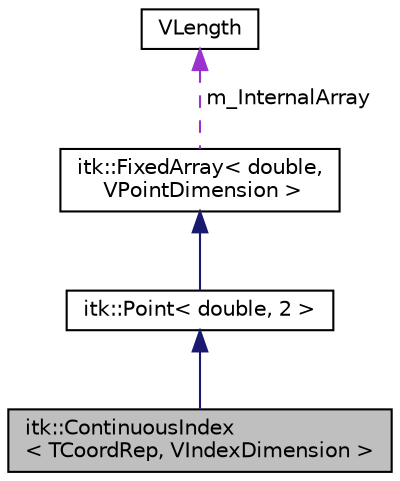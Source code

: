 digraph "itk::ContinuousIndex&lt; TCoordRep, VIndexDimension &gt;"
{
 // LATEX_PDF_SIZE
  edge [fontname="Helvetica",fontsize="10",labelfontname="Helvetica",labelfontsize="10"];
  node [fontname="Helvetica",fontsize="10",shape=record];
  Node1 [label="itk::ContinuousIndex\l\< TCoordRep, VIndexDimension \>",height=0.2,width=0.4,color="black", fillcolor="grey75", style="filled", fontcolor="black",tooltip="A templated class holding a point in n-Dimensional image space."];
  Node2 -> Node1 [dir="back",color="midnightblue",fontsize="10",style="solid",fontname="Helvetica"];
  Node2 [label="itk::Point\< double, 2 \>",height=0.2,width=0.4,color="black", fillcolor="white", style="filled",URL="$classitk_1_1Point.html",tooltip=" "];
  Node3 -> Node2 [dir="back",color="midnightblue",fontsize="10",style="solid",fontname="Helvetica"];
  Node3 [label="itk::FixedArray\< double,\l VPointDimension \>",height=0.2,width=0.4,color="black", fillcolor="white", style="filled",URL="$classitk_1_1FixedArray.html",tooltip=" "];
  Node4 -> Node3 [dir="back",color="darkorchid3",fontsize="10",style="dashed",label=" m_InternalArray" ,fontname="Helvetica"];
  Node4 [label="VLength",height=0.2,width=0.4,color="black", fillcolor="white", style="filled",URL="$classVLength.html",tooltip=" "];
}
